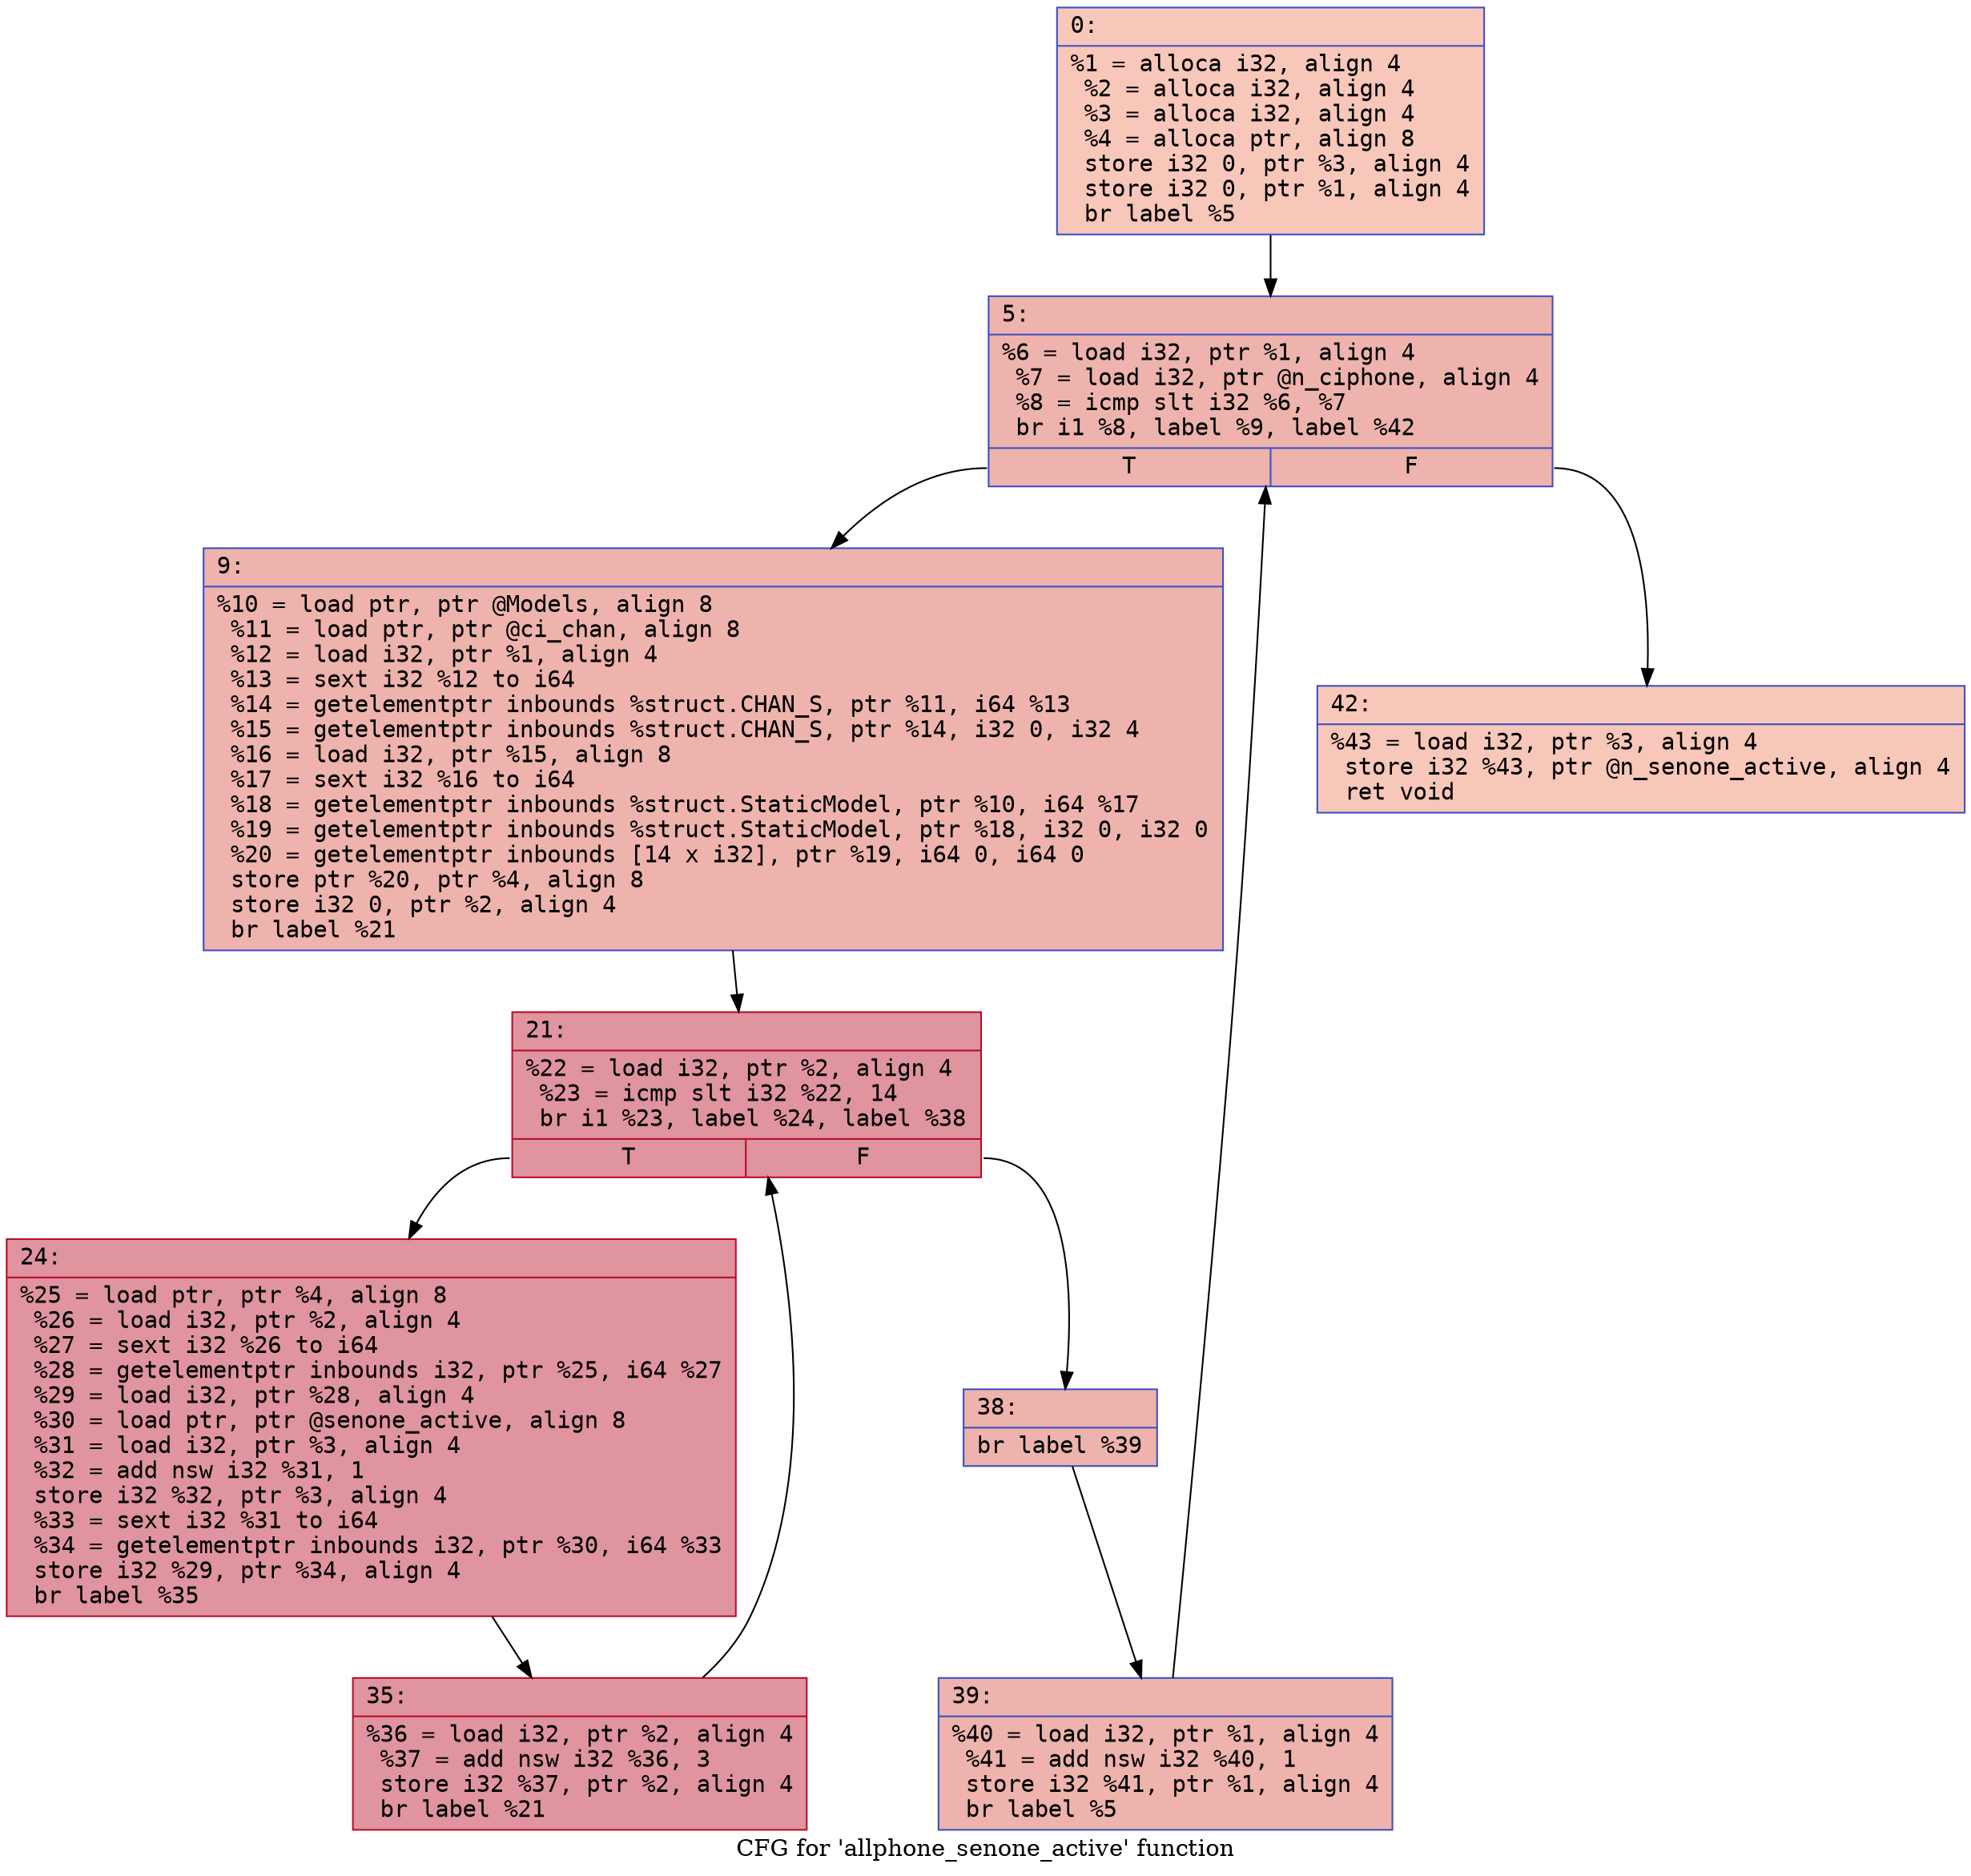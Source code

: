 digraph "CFG for 'allphone_senone_active' function" {
	label="CFG for 'allphone_senone_active' function";

	Node0x600000c7e620 [shape=record,color="#3d50c3ff", style=filled, fillcolor="#ec7f6370" fontname="Courier",label="{0:\l|  %1 = alloca i32, align 4\l  %2 = alloca i32, align 4\l  %3 = alloca i32, align 4\l  %4 = alloca ptr, align 8\l  store i32 0, ptr %3, align 4\l  store i32 0, ptr %1, align 4\l  br label %5\l}"];
	Node0x600000c7e620 -> Node0x600000c7e670[tooltip="0 -> 5\nProbability 100.00%" ];
	Node0x600000c7e670 [shape=record,color="#3d50c3ff", style=filled, fillcolor="#d6524470" fontname="Courier",label="{5:\l|  %6 = load i32, ptr %1, align 4\l  %7 = load i32, ptr @n_ciphone, align 4\l  %8 = icmp slt i32 %6, %7\l  br i1 %8, label %9, label %42\l|{<s0>T|<s1>F}}"];
	Node0x600000c7e670:s0 -> Node0x600000c7e6c0[tooltip="5 -> 9\nProbability 96.88%" ];
	Node0x600000c7e670:s1 -> Node0x600000c7e8a0[tooltip="5 -> 42\nProbability 3.12%" ];
	Node0x600000c7e6c0 [shape=record,color="#3d50c3ff", style=filled, fillcolor="#d6524470" fontname="Courier",label="{9:\l|  %10 = load ptr, ptr @Models, align 8\l  %11 = load ptr, ptr @ci_chan, align 8\l  %12 = load i32, ptr %1, align 4\l  %13 = sext i32 %12 to i64\l  %14 = getelementptr inbounds %struct.CHAN_S, ptr %11, i64 %13\l  %15 = getelementptr inbounds %struct.CHAN_S, ptr %14, i32 0, i32 4\l  %16 = load i32, ptr %15, align 8\l  %17 = sext i32 %16 to i64\l  %18 = getelementptr inbounds %struct.StaticModel, ptr %10, i64 %17\l  %19 = getelementptr inbounds %struct.StaticModel, ptr %18, i32 0, i32 0\l  %20 = getelementptr inbounds [14 x i32], ptr %19, i64 0, i64 0\l  store ptr %20, ptr %4, align 8\l  store i32 0, ptr %2, align 4\l  br label %21\l}"];
	Node0x600000c7e6c0 -> Node0x600000c7e710[tooltip="9 -> 21\nProbability 100.00%" ];
	Node0x600000c7e710 [shape=record,color="#b70d28ff", style=filled, fillcolor="#b70d2870" fontname="Courier",label="{21:\l|  %22 = load i32, ptr %2, align 4\l  %23 = icmp slt i32 %22, 14\l  br i1 %23, label %24, label %38\l|{<s0>T|<s1>F}}"];
	Node0x600000c7e710:s0 -> Node0x600000c7e760[tooltip="21 -> 24\nProbability 96.88%" ];
	Node0x600000c7e710:s1 -> Node0x600000c7e800[tooltip="21 -> 38\nProbability 3.12%" ];
	Node0x600000c7e760 [shape=record,color="#b70d28ff", style=filled, fillcolor="#b70d2870" fontname="Courier",label="{24:\l|  %25 = load ptr, ptr %4, align 8\l  %26 = load i32, ptr %2, align 4\l  %27 = sext i32 %26 to i64\l  %28 = getelementptr inbounds i32, ptr %25, i64 %27\l  %29 = load i32, ptr %28, align 4\l  %30 = load ptr, ptr @senone_active, align 8\l  %31 = load i32, ptr %3, align 4\l  %32 = add nsw i32 %31, 1\l  store i32 %32, ptr %3, align 4\l  %33 = sext i32 %31 to i64\l  %34 = getelementptr inbounds i32, ptr %30, i64 %33\l  store i32 %29, ptr %34, align 4\l  br label %35\l}"];
	Node0x600000c7e760 -> Node0x600000c7e7b0[tooltip="24 -> 35\nProbability 100.00%" ];
	Node0x600000c7e7b0 [shape=record,color="#b70d28ff", style=filled, fillcolor="#b70d2870" fontname="Courier",label="{35:\l|  %36 = load i32, ptr %2, align 4\l  %37 = add nsw i32 %36, 3\l  store i32 %37, ptr %2, align 4\l  br label %21\l}"];
	Node0x600000c7e7b0 -> Node0x600000c7e710[tooltip="35 -> 21\nProbability 100.00%" ];
	Node0x600000c7e800 [shape=record,color="#3d50c3ff", style=filled, fillcolor="#d6524470" fontname="Courier",label="{38:\l|  br label %39\l}"];
	Node0x600000c7e800 -> Node0x600000c7e850[tooltip="38 -> 39\nProbability 100.00%" ];
	Node0x600000c7e850 [shape=record,color="#3d50c3ff", style=filled, fillcolor="#d6524470" fontname="Courier",label="{39:\l|  %40 = load i32, ptr %1, align 4\l  %41 = add nsw i32 %40, 1\l  store i32 %41, ptr %1, align 4\l  br label %5\l}"];
	Node0x600000c7e850 -> Node0x600000c7e670[tooltip="39 -> 5\nProbability 100.00%" ];
	Node0x600000c7e8a0 [shape=record,color="#3d50c3ff", style=filled, fillcolor="#ec7f6370" fontname="Courier",label="{42:\l|  %43 = load i32, ptr %3, align 4\l  store i32 %43, ptr @n_senone_active, align 4\l  ret void\l}"];
}
